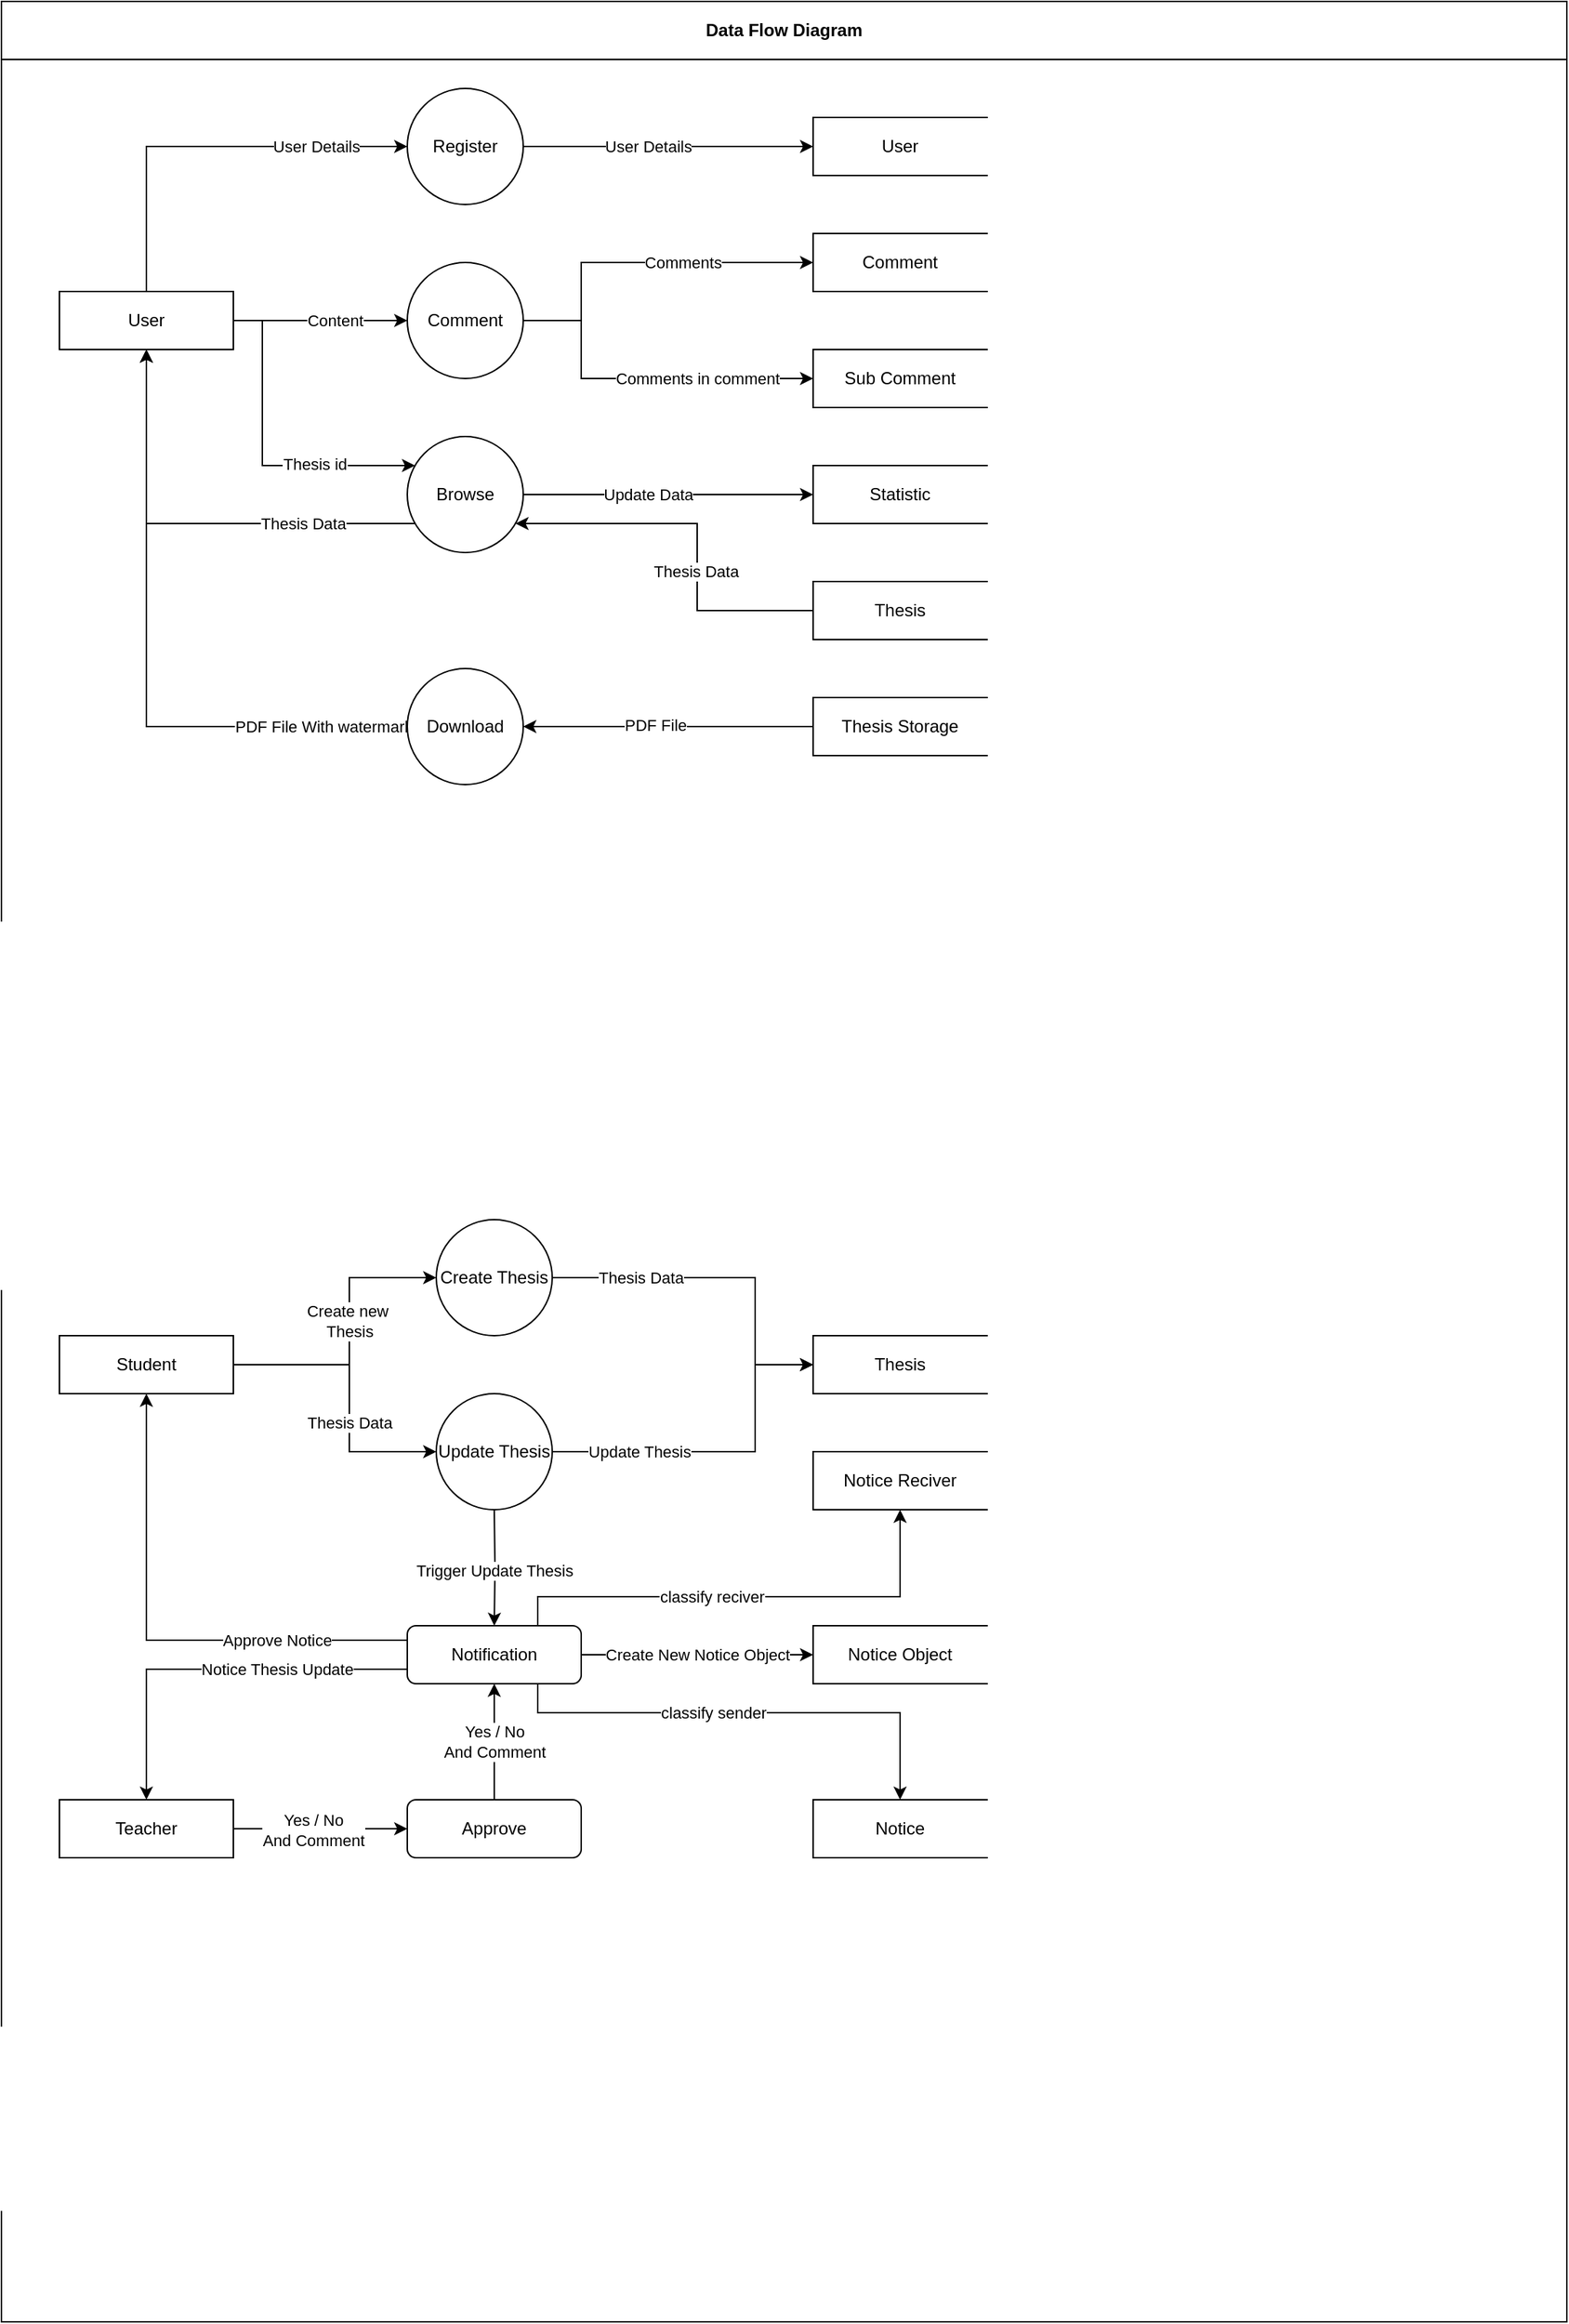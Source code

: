 <mxfile version="28.2.3">
  <diagram name="Page-1" id="c7558073-3199-34d8-9f00-42111426c3f3">
    <mxGraphModel dx="1668" dy="925" grid="1" gridSize="10" guides="1" tooltips="1" connect="1" arrows="1" fold="1" page="1" pageScale="1" pageWidth="1169" pageHeight="1654" background="none" math="0" shadow="0">
      <root>
        <mxCell id="0" />
        <mxCell id="1" parent="0" />
        <mxCell id="XStdR-fWvYOVHQd30nd--1" value="Data Flow Diagram" style="swimlane;whiteSpace=wrap;html=1;startSize=40;" parent="1" vertex="1">
          <mxGeometry x="30" y="40" width="1080" height="1600" as="geometry" />
        </mxCell>
        <mxCell id="7RZN1QD17hf1BqCUszEa-97" style="edgeStyle=orthogonalEdgeStyle;rounded=0;orthogonalLoop=1;jettySize=auto;html=1;entryX=0;entryY=0.5;entryDx=0;entryDy=0;" parent="XStdR-fWvYOVHQd30nd--1" source="7RZN1QD17hf1BqCUszEa-96" edge="1">
          <mxGeometry relative="1" as="geometry">
            <mxPoint x="280" y="100" as="targetPoint" />
            <Array as="points">
              <mxPoint x="100" y="100" />
            </Array>
          </mxGeometry>
        </mxCell>
        <mxCell id="7RZN1QD17hf1BqCUszEa-131" value="User Details" style="edgeLabel;html=1;align=center;verticalAlign=middle;resizable=0;points=[];" parent="7RZN1QD17hf1BqCUszEa-97" vertex="1" connectable="0">
          <mxGeometry x="0.343" y="-2" relative="1" as="geometry">
            <mxPoint x="29" y="-2" as="offset" />
          </mxGeometry>
        </mxCell>
        <mxCell id="7RZN1QD17hf1BqCUszEa-120" style="edgeStyle=orthogonalEdgeStyle;rounded=0;orthogonalLoop=1;jettySize=auto;html=1;" parent="XStdR-fWvYOVHQd30nd--1" source="7RZN1QD17hf1BqCUszEa-96" target="WwdV-Cqw8gRruMzyNpzs-3" edge="1">
          <mxGeometry relative="1" as="geometry">
            <Array as="points">
              <mxPoint x="230" y="220" />
              <mxPoint x="230" y="220" />
            </Array>
            <mxPoint x="280" y="180" as="targetPoint" />
          </mxGeometry>
        </mxCell>
        <mxCell id="7RZN1QD17hf1BqCUszEa-134" value="Content" style="edgeLabel;html=1;align=center;verticalAlign=middle;resizable=0;points=[];" parent="7RZN1QD17hf1BqCUszEa-120" vertex="1" connectable="0">
          <mxGeometry x="0.168" relative="1" as="geometry">
            <mxPoint as="offset" />
          </mxGeometry>
        </mxCell>
        <mxCell id="7RZN1QD17hf1BqCUszEa-181" style="edgeStyle=orthogonalEdgeStyle;rounded=0;orthogonalLoop=1;jettySize=auto;html=1;" parent="XStdR-fWvYOVHQd30nd--1" source="7RZN1QD17hf1BqCUszEa-96" target="WwdV-Cqw8gRruMzyNpzs-5" edge="1">
          <mxGeometry relative="1" as="geometry">
            <Array as="points">
              <mxPoint x="180" y="220" />
              <mxPoint x="180" y="320" />
            </Array>
            <mxPoint x="280" y="340" as="targetPoint" />
          </mxGeometry>
        </mxCell>
        <mxCell id="WwdV-Cqw8gRruMzyNpzs-17" value="Thesis id" style="edgeLabel;html=1;align=center;verticalAlign=middle;resizable=0;points=[];" vertex="1" connectable="0" parent="7RZN1QD17hf1BqCUszEa-181">
          <mxGeometry x="0.383" y="1" relative="1" as="geometry">
            <mxPoint as="offset" />
          </mxGeometry>
        </mxCell>
        <mxCell id="7RZN1QD17hf1BqCUszEa-96" value="User" style="html=1;dashed=0;whiteSpace=wrap;rounded=0;" parent="XStdR-fWvYOVHQd30nd--1" vertex="1">
          <mxGeometry x="40" y="200" width="120" height="40" as="geometry" />
        </mxCell>
        <mxCell id="7RZN1QD17hf1BqCUszEa-109" style="edgeStyle=orthogonalEdgeStyle;rounded=0;orthogonalLoop=1;jettySize=auto;html=1;" parent="XStdR-fWvYOVHQd30nd--1" source="WwdV-Cqw8gRruMzyNpzs-2" target="7RZN1QD17hf1BqCUszEa-108" edge="1">
          <mxGeometry relative="1" as="geometry">
            <Array as="points" />
            <mxPoint x="360" y="100" as="sourcePoint" />
          </mxGeometry>
        </mxCell>
        <mxCell id="7RZN1QD17hf1BqCUszEa-113" value="User Details" style="edgeLabel;html=1;align=center;verticalAlign=middle;resizable=0;points=[];" parent="7RZN1QD17hf1BqCUszEa-109" vertex="1" connectable="0">
          <mxGeometry x="-0.669" y="2" relative="1" as="geometry">
            <mxPoint x="53" y="2" as="offset" />
          </mxGeometry>
        </mxCell>
        <mxCell id="7RZN1QD17hf1BqCUszEa-117" style="edgeStyle=orthogonalEdgeStyle;rounded=0;orthogonalLoop=1;jettySize=auto;html=1;" parent="XStdR-fWvYOVHQd30nd--1" source="WwdV-Cqw8gRruMzyNpzs-3" target="7RZN1QD17hf1BqCUszEa-116" edge="1">
          <mxGeometry relative="1" as="geometry">
            <Array as="points">
              <mxPoint x="400" y="220" />
              <mxPoint x="400" y="260" />
            </Array>
            <mxPoint x="400" y="180.029" as="sourcePoint" />
          </mxGeometry>
        </mxCell>
        <mxCell id="7RZN1QD17hf1BqCUszEa-118" value="Comments in comment" style="edgeLabel;html=1;align=center;verticalAlign=middle;resizable=0;points=[];" parent="7RZN1QD17hf1BqCUszEa-117" vertex="1" connectable="0">
          <mxGeometry x="0.234" y="-1" relative="1" as="geometry">
            <mxPoint x="12" y="-1" as="offset" />
          </mxGeometry>
        </mxCell>
        <mxCell id="7RZN1QD17hf1BqCUszEa-111" value="Comment" style="html=1;dashed=0;whiteSpace=wrap;shape=partialRectangle;right=0;" parent="XStdR-fWvYOVHQd30nd--1" vertex="1">
          <mxGeometry x="560" y="160" width="120" height="40" as="geometry" />
        </mxCell>
        <mxCell id="7RZN1QD17hf1BqCUszEa-114" value="" style="edgeStyle=orthogonalEdgeStyle;rounded=0;orthogonalLoop=1;jettySize=auto;html=1;" parent="XStdR-fWvYOVHQd30nd--1" source="WwdV-Cqw8gRruMzyNpzs-3" target="7RZN1QD17hf1BqCUszEa-111" edge="1">
          <mxGeometry relative="1" as="geometry">
            <mxPoint x="400" y="180" as="sourcePoint" />
            <Array as="points">
              <mxPoint x="400" y="220" />
              <mxPoint x="400" y="180" />
            </Array>
          </mxGeometry>
        </mxCell>
        <mxCell id="7RZN1QD17hf1BqCUszEa-115" value="Comments" style="edgeLabel;html=1;align=center;verticalAlign=middle;resizable=0;points=[];" parent="7RZN1QD17hf1BqCUszEa-114" vertex="1" connectable="0">
          <mxGeometry x="-0.224" y="1" relative="1" as="geometry">
            <mxPoint x="57" y="1" as="offset" />
          </mxGeometry>
        </mxCell>
        <mxCell id="7RZN1QD17hf1BqCUszEa-116" value="Sub Comment" style="html=1;dashed=0;whiteSpace=wrap;shape=partialRectangle;right=0;" parent="XStdR-fWvYOVHQd30nd--1" vertex="1">
          <mxGeometry x="560" y="240" width="120" height="40" as="geometry" />
        </mxCell>
        <mxCell id="7RZN1QD17hf1BqCUszEa-126" style="edgeStyle=orthogonalEdgeStyle;rounded=0;orthogonalLoop=1;jettySize=auto;html=1;entryX=0;entryY=0.5;entryDx=0;entryDy=0;" parent="XStdR-fWvYOVHQd30nd--1" source="WwdV-Cqw8gRruMzyNpzs-19" target="7RZN1QD17hf1BqCUszEa-125" edge="1">
          <mxGeometry relative="1" as="geometry">
            <mxPoint x="400" y="940" as="sourcePoint" />
            <Array as="points">
              <mxPoint x="520" y="880" />
              <mxPoint x="520" y="940" />
            </Array>
          </mxGeometry>
        </mxCell>
        <mxCell id="7RZN1QD17hf1BqCUszEa-127" value="Thesis Data" style="edgeLabel;html=1;align=center;verticalAlign=middle;resizable=0;points=[];" parent="7RZN1QD17hf1BqCUszEa-126" vertex="1" connectable="0">
          <mxGeometry x="-0.211" relative="1" as="geometry">
            <mxPoint x="-34" as="offset" />
          </mxGeometry>
        </mxCell>
        <mxCell id="7RZN1QD17hf1BqCUszEa-124" style="edgeStyle=orthogonalEdgeStyle;rounded=0;orthogonalLoop=1;jettySize=auto;html=1;" parent="XStdR-fWvYOVHQd30nd--1" source="7RZN1QD17hf1BqCUszEa-123" target="WwdV-Cqw8gRruMzyNpzs-19" edge="1">
          <mxGeometry relative="1" as="geometry">
            <mxPoint x="280" y="940" as="targetPoint" />
            <Array as="points">
              <mxPoint x="240" y="940" />
              <mxPoint x="240" y="880" />
            </Array>
          </mxGeometry>
        </mxCell>
        <mxCell id="7RZN1QD17hf1BqCUszEa-128" value="Create new&amp;nbsp;&lt;div&gt;Thesis&lt;/div&gt;" style="edgeLabel;html=1;align=center;verticalAlign=middle;resizable=0;points=[];" parent="7RZN1QD17hf1BqCUszEa-124" vertex="1" connectable="0">
          <mxGeometry x="-0.186" y="3" relative="1" as="geometry">
            <mxPoint x="3" y="-29" as="offset" />
          </mxGeometry>
        </mxCell>
        <mxCell id="7RZN1QD17hf1BqCUszEa-136" style="edgeStyle=orthogonalEdgeStyle;rounded=0;orthogonalLoop=1;jettySize=auto;html=1;" parent="XStdR-fWvYOVHQd30nd--1" source="7RZN1QD17hf1BqCUszEa-123" target="WwdV-Cqw8gRruMzyNpzs-20" edge="1">
          <mxGeometry relative="1" as="geometry">
            <Array as="points">
              <mxPoint x="240" y="940" />
              <mxPoint x="240" y="1000" />
            </Array>
            <mxPoint x="280" y="1020" as="targetPoint" />
          </mxGeometry>
        </mxCell>
        <mxCell id="7RZN1QD17hf1BqCUszEa-137" value="Thesis Data" style="edgeLabel;html=1;align=center;verticalAlign=middle;resizable=0;points=[];" parent="7RZN1QD17hf1BqCUszEa-136" vertex="1" connectable="0">
          <mxGeometry x="0.372" y="-4" relative="1" as="geometry">
            <mxPoint x="4" y="-17" as="offset" />
          </mxGeometry>
        </mxCell>
        <mxCell id="7RZN1QD17hf1BqCUszEa-123" value="Student" style="html=1;dashed=0;whiteSpace=wrap;rounded=0;" parent="XStdR-fWvYOVHQd30nd--1" vertex="1">
          <mxGeometry x="40" y="920" width="120" height="40" as="geometry" />
        </mxCell>
        <mxCell id="7RZN1QD17hf1BqCUszEa-125" value="Thesis" style="html=1;dashed=0;whiteSpace=wrap;shape=partialRectangle;right=0;" parent="XStdR-fWvYOVHQd30nd--1" vertex="1">
          <mxGeometry x="560" y="920" width="120" height="40" as="geometry" />
        </mxCell>
        <mxCell id="7RZN1QD17hf1BqCUszEa-138" style="edgeStyle=orthogonalEdgeStyle;rounded=0;orthogonalLoop=1;jettySize=auto;html=1;entryX=0;entryY=0.5;entryDx=0;entryDy=0;" parent="XStdR-fWvYOVHQd30nd--1" source="WwdV-Cqw8gRruMzyNpzs-20" target="7RZN1QD17hf1BqCUszEa-125" edge="1">
          <mxGeometry relative="1" as="geometry">
            <Array as="points">
              <mxPoint x="520" y="1000" />
              <mxPoint x="520" y="940" />
            </Array>
            <mxPoint x="400" y="1020" as="sourcePoint" />
          </mxGeometry>
        </mxCell>
        <mxCell id="7RZN1QD17hf1BqCUszEa-139" value="Update Thesis" style="edgeLabel;html=1;align=center;verticalAlign=middle;resizable=0;points=[];" parent="7RZN1QD17hf1BqCUszEa-138" vertex="1" connectable="0">
          <mxGeometry x="-0.607" y="-1" relative="1" as="geometry">
            <mxPoint x="13" y="-1" as="offset" />
          </mxGeometry>
        </mxCell>
        <mxCell id="7RZN1QD17hf1BqCUszEa-153" style="edgeStyle=orthogonalEdgeStyle;rounded=0;orthogonalLoop=1;jettySize=auto;html=1;exitX=0.5;exitY=1;exitDx=0;exitDy=0;entryX=0.5;entryY=0;entryDx=0;entryDy=0;" parent="XStdR-fWvYOVHQd30nd--1" target="7RZN1QD17hf1BqCUszEa-152" edge="1">
          <mxGeometry relative="1" as="geometry">
            <mxPoint x="440" y="700" as="targetPoint" />
            <Array as="points" />
            <mxPoint x="340" y="1040" as="sourcePoint" />
          </mxGeometry>
        </mxCell>
        <mxCell id="7RZN1QD17hf1BqCUszEa-154" value="Trigger Update Thesis" style="edgeLabel;html=1;align=center;verticalAlign=middle;resizable=0;points=[];" parent="7RZN1QD17hf1BqCUszEa-153" vertex="1" connectable="0">
          <mxGeometry x="0.081" y="-1" relative="1" as="geometry">
            <mxPoint x="1" y="-1" as="offset" />
          </mxGeometry>
        </mxCell>
        <mxCell id="7RZN1QD17hf1BqCUszEa-157" style="edgeStyle=orthogonalEdgeStyle;rounded=0;orthogonalLoop=1;jettySize=auto;html=1;entryX=0.5;entryY=0;entryDx=0;entryDy=0;exitX=0;exitY=0.75;exitDx=0;exitDy=0;" parent="XStdR-fWvYOVHQd30nd--1" source="7RZN1QD17hf1BqCUszEa-152" target="7RZN1QD17hf1BqCUszEa-156" edge="1">
          <mxGeometry relative="1" as="geometry">
            <mxPoint x="490" y="859.57" as="sourcePoint" />
            <Array as="points">
              <mxPoint x="100" y="1150" />
            </Array>
          </mxGeometry>
        </mxCell>
        <mxCell id="7RZN1QD17hf1BqCUszEa-158" value="Notice Thesis Update" style="edgeLabel;html=1;align=center;verticalAlign=middle;resizable=0;points=[];" parent="7RZN1QD17hf1BqCUszEa-157" vertex="1" connectable="0">
          <mxGeometry x="0.674" y="-1" relative="1" as="geometry">
            <mxPoint x="91" y="-46" as="offset" />
          </mxGeometry>
        </mxCell>
        <mxCell id="7RZN1QD17hf1BqCUszEa-164" style="edgeStyle=orthogonalEdgeStyle;rounded=0;orthogonalLoop=1;jettySize=auto;html=1;entryX=0;entryY=0.5;entryDx=0;entryDy=0;exitX=1;exitY=0.5;exitDx=0;exitDy=0;" parent="XStdR-fWvYOVHQd30nd--1" source="7RZN1QD17hf1BqCUszEa-152" target="7RZN1QD17hf1BqCUszEa-163" edge="1">
          <mxGeometry relative="1" as="geometry">
            <mxPoint x="600" y="740" as="sourcePoint" />
          </mxGeometry>
        </mxCell>
        <mxCell id="7RZN1QD17hf1BqCUszEa-165" value="Create New Notice Object" style="edgeLabel;html=1;align=center;verticalAlign=middle;resizable=0;points=[];" parent="7RZN1QD17hf1BqCUszEa-164" vertex="1" connectable="0">
          <mxGeometry x="-0.038" y="2" relative="1" as="geometry">
            <mxPoint x="3" y="2" as="offset" />
          </mxGeometry>
        </mxCell>
        <mxCell id="7RZN1QD17hf1BqCUszEa-166" style="edgeStyle=orthogonalEdgeStyle;rounded=0;orthogonalLoop=1;jettySize=auto;html=1;entryX=0.5;entryY=1;entryDx=0;entryDy=0;exitX=0.75;exitY=0;exitDx=0;exitDy=0;" parent="XStdR-fWvYOVHQd30nd--1" source="7RZN1QD17hf1BqCUszEa-152" target="7RZN1QD17hf1BqCUszEa-168" edge="1">
          <mxGeometry relative="1" as="geometry">
            <mxPoint x="760" y="700" as="targetPoint" />
            <mxPoint x="590" y="720" as="sourcePoint" />
            <Array as="points">
              <mxPoint x="370" y="1100" />
              <mxPoint x="620" y="1100" />
            </Array>
          </mxGeometry>
        </mxCell>
        <mxCell id="7RZN1QD17hf1BqCUszEa-170" value="classify reciver" style="edgeLabel;html=1;align=center;verticalAlign=middle;resizable=0;points=[];" parent="7RZN1QD17hf1BqCUszEa-166" vertex="1" connectable="0">
          <mxGeometry x="0.688" y="-1" relative="1" as="geometry">
            <mxPoint x="-131" y="8" as="offset" />
          </mxGeometry>
        </mxCell>
        <mxCell id="7RZN1QD17hf1BqCUszEa-169" style="edgeStyle=orthogonalEdgeStyle;rounded=0;orthogonalLoop=1;jettySize=auto;html=1;entryX=0.5;entryY=0;entryDx=0;entryDy=0;exitX=0.75;exitY=1;exitDx=0;exitDy=0;" parent="XStdR-fWvYOVHQd30nd--1" source="7RZN1QD17hf1BqCUszEa-152" target="7RZN1QD17hf1BqCUszEa-167" edge="1">
          <mxGeometry relative="1" as="geometry">
            <mxPoint x="620" y="760" as="sourcePoint" />
            <Array as="points">
              <mxPoint x="370" y="1180" />
              <mxPoint x="620" y="1180" />
            </Array>
          </mxGeometry>
        </mxCell>
        <mxCell id="7RZN1QD17hf1BqCUszEa-172" value="classify sender" style="edgeLabel;html=1;align=center;verticalAlign=middle;resizable=0;points=[];" parent="7RZN1QD17hf1BqCUszEa-169" vertex="1" connectable="0">
          <mxGeometry x="0.683" y="2" relative="1" as="geometry">
            <mxPoint x="-131" y="-8" as="offset" />
          </mxGeometry>
        </mxCell>
        <mxCell id="7RZN1QD17hf1BqCUszEa-175" style="edgeStyle=orthogonalEdgeStyle;rounded=0;orthogonalLoop=1;jettySize=auto;html=1;entryX=0.5;entryY=1;entryDx=0;entryDy=0;exitX=0;exitY=0.25;exitDx=0;exitDy=0;" parent="XStdR-fWvYOVHQd30nd--1" source="7RZN1QD17hf1BqCUszEa-152" target="7RZN1QD17hf1BqCUszEa-123" edge="1">
          <mxGeometry relative="1" as="geometry">
            <mxPoint x="380" y="760" as="sourcePoint" />
          </mxGeometry>
        </mxCell>
        <mxCell id="7RZN1QD17hf1BqCUszEa-176" value="Approve Notice" style="edgeLabel;html=1;align=center;verticalAlign=middle;resizable=0;points=[];" parent="7RZN1QD17hf1BqCUszEa-175" vertex="1" connectable="0">
          <mxGeometry x="0.049" relative="1" as="geometry">
            <mxPoint x="90" y="3" as="offset" />
          </mxGeometry>
        </mxCell>
        <mxCell id="7RZN1QD17hf1BqCUszEa-152" value="Notification" style="html=1;dashed=0;whiteSpace=wrap;glass=0;rounded=1;" parent="XStdR-fWvYOVHQd30nd--1" vertex="1">
          <mxGeometry x="280" y="1120" width="120" height="40" as="geometry" />
        </mxCell>
        <mxCell id="7RZN1QD17hf1BqCUszEa-160" style="edgeStyle=orthogonalEdgeStyle;rounded=0;orthogonalLoop=1;jettySize=auto;html=1;entryX=0;entryY=0.5;entryDx=0;entryDy=0;" parent="XStdR-fWvYOVHQd30nd--1" source="7RZN1QD17hf1BqCUszEa-156" target="7RZN1QD17hf1BqCUszEa-159" edge="1">
          <mxGeometry relative="1" as="geometry" />
        </mxCell>
        <mxCell id="7RZN1QD17hf1BqCUszEa-161" value="Yes / No&lt;div&gt;And Comment&lt;/div&gt;" style="edgeLabel;html=1;align=center;verticalAlign=middle;resizable=0;points=[];" parent="7RZN1QD17hf1BqCUszEa-160" vertex="1" connectable="0">
          <mxGeometry x="-0.093" y="-1" relative="1" as="geometry">
            <mxPoint as="offset" />
          </mxGeometry>
        </mxCell>
        <mxCell id="7RZN1QD17hf1BqCUszEa-156" value="Teacher" style="html=1;dashed=0;whiteSpace=wrap;rounded=0;" parent="XStdR-fWvYOVHQd30nd--1" vertex="1">
          <mxGeometry x="40" y="1240" width="120" height="40" as="geometry" />
        </mxCell>
        <mxCell id="7RZN1QD17hf1BqCUszEa-173" style="edgeStyle=orthogonalEdgeStyle;rounded=0;orthogonalLoop=1;jettySize=auto;html=1;entryX=0.5;entryY=1;entryDx=0;entryDy=0;" parent="XStdR-fWvYOVHQd30nd--1" source="7RZN1QD17hf1BqCUszEa-159" target="7RZN1QD17hf1BqCUszEa-152" edge="1">
          <mxGeometry relative="1" as="geometry">
            <mxPoint x="620" y="879.57" as="targetPoint" />
          </mxGeometry>
        </mxCell>
        <mxCell id="7RZN1QD17hf1BqCUszEa-174" value="Yes / No&lt;div&gt;And Comment&lt;/div&gt;" style="edgeLabel;html=1;align=center;verticalAlign=middle;resizable=0;points=[];" parent="7RZN1QD17hf1BqCUszEa-173" vertex="1" connectable="0">
          <mxGeometry x="-0.327" y="-1" relative="1" as="geometry">
            <mxPoint x="-1" y="-13" as="offset" />
          </mxGeometry>
        </mxCell>
        <mxCell id="7RZN1QD17hf1BqCUszEa-159" value="Approve" style="html=1;dashed=0;whiteSpace=wrap;glass=0;rounded=1;" parent="XStdR-fWvYOVHQd30nd--1" vertex="1">
          <mxGeometry x="280" y="1240" width="120" height="40" as="geometry" />
        </mxCell>
        <mxCell id="7RZN1QD17hf1BqCUszEa-163" value="Notice Object" style="html=1;dashed=0;whiteSpace=wrap;shape=partialRectangle;right=0;" parent="XStdR-fWvYOVHQd30nd--1" vertex="1">
          <mxGeometry x="560" y="1120" width="120" height="40" as="geometry" />
        </mxCell>
        <mxCell id="7RZN1QD17hf1BqCUszEa-167" value="Notice" style="html=1;dashed=0;whiteSpace=wrap;shape=partialRectangle;right=0;" parent="XStdR-fWvYOVHQd30nd--1" vertex="1">
          <mxGeometry x="560" y="1240" width="120" height="40" as="geometry" />
        </mxCell>
        <mxCell id="7RZN1QD17hf1BqCUszEa-168" value="Notice Reciver" style="html=1;dashed=0;whiteSpace=wrap;shape=partialRectangle;right=0;" parent="XStdR-fWvYOVHQd30nd--1" vertex="1">
          <mxGeometry x="560" y="1000" width="120" height="40" as="geometry" />
        </mxCell>
        <mxCell id="7RZN1QD17hf1BqCUszEa-179" style="edgeStyle=orthogonalEdgeStyle;rounded=0;orthogonalLoop=1;jettySize=auto;html=1;" parent="XStdR-fWvYOVHQd30nd--1" source="WwdV-Cqw8gRruMzyNpzs-5" target="7RZN1QD17hf1BqCUszEa-178" edge="1">
          <mxGeometry relative="1" as="geometry">
            <mxPoint x="400" y="340" as="sourcePoint" />
            <Array as="points">
              <mxPoint x="460" y="340" />
              <mxPoint x="460" y="340" />
            </Array>
          </mxGeometry>
        </mxCell>
        <mxCell id="7RZN1QD17hf1BqCUszEa-180" value="Update Data" style="edgeLabel;html=1;align=center;verticalAlign=middle;resizable=0;points=[];" parent="7RZN1QD17hf1BqCUszEa-179" vertex="1" connectable="0">
          <mxGeometry x="-0.139" y="2" relative="1" as="geometry">
            <mxPoint y="2" as="offset" />
          </mxGeometry>
        </mxCell>
        <mxCell id="7RZN1QD17hf1BqCUszEa-178" value="Statistic" style="html=1;dashed=0;whiteSpace=wrap;shape=partialRectangle;right=0;" parent="XStdR-fWvYOVHQd30nd--1" vertex="1">
          <mxGeometry x="560" y="320" width="120" height="40" as="geometry" />
        </mxCell>
        <mxCell id="7RZN1QD17hf1BqCUszEa-190" style="edgeStyle=orthogonalEdgeStyle;rounded=0;orthogonalLoop=1;jettySize=auto;html=1;entryX=0.5;entryY=1;entryDx=0;entryDy=0;" parent="XStdR-fWvYOVHQd30nd--1" source="WwdV-Cqw8gRruMzyNpzs-6" target="7RZN1QD17hf1BqCUszEa-96" edge="1">
          <mxGeometry relative="1" as="geometry">
            <mxPoint x="280" y="610" as="sourcePoint" />
          </mxGeometry>
        </mxCell>
        <mxCell id="7RZN1QD17hf1BqCUszEa-191" value="PDF File With watermark" style="edgeLabel;html=1;align=center;verticalAlign=middle;resizable=0;points=[];" parent="7RZN1QD17hf1BqCUszEa-190" vertex="1" connectable="0">
          <mxGeometry x="-0.361" y="1" relative="1" as="geometry">
            <mxPoint x="82" y="-1" as="offset" />
          </mxGeometry>
        </mxCell>
        <mxCell id="7RZN1QD17hf1BqCUszEa-108" value="User" style="html=1;dashed=0;whiteSpace=wrap;shape=partialRectangle;right=0;" parent="XStdR-fWvYOVHQd30nd--1" vertex="1">
          <mxGeometry x="560" y="80" width="120" height="40" as="geometry" />
        </mxCell>
        <mxCell id="WwdV-Cqw8gRruMzyNpzs-2" value="Register" style="ellipse;whiteSpace=wrap;html=1;aspect=fixed;" vertex="1" parent="XStdR-fWvYOVHQd30nd--1">
          <mxGeometry x="280" y="60" width="80" height="80" as="geometry" />
        </mxCell>
        <mxCell id="WwdV-Cqw8gRruMzyNpzs-3" value="Comment" style="ellipse;whiteSpace=wrap;html=1;aspect=fixed;" vertex="1" parent="XStdR-fWvYOVHQd30nd--1">
          <mxGeometry x="280" y="180" width="80" height="80" as="geometry" />
        </mxCell>
        <mxCell id="WwdV-Cqw8gRruMzyNpzs-11" style="edgeStyle=orthogonalEdgeStyle;rounded=0;orthogonalLoop=1;jettySize=auto;html=1;" edge="1" parent="XStdR-fWvYOVHQd30nd--1" source="WwdV-Cqw8gRruMzyNpzs-5" target="7RZN1QD17hf1BqCUszEa-96">
          <mxGeometry relative="1" as="geometry">
            <Array as="points">
              <mxPoint x="100" y="360" />
            </Array>
          </mxGeometry>
        </mxCell>
        <mxCell id="WwdV-Cqw8gRruMzyNpzs-12" value="Thesis Data" style="edgeLabel;html=1;align=center;verticalAlign=middle;resizable=0;points=[];" vertex="1" connectable="0" parent="WwdV-Cqw8gRruMzyNpzs-11">
          <mxGeometry x="-0.41" y="2" relative="1" as="geometry">
            <mxPoint x="12" y="-2" as="offset" />
          </mxGeometry>
        </mxCell>
        <mxCell id="WwdV-Cqw8gRruMzyNpzs-5" value="Browse" style="ellipse;whiteSpace=wrap;html=1;aspect=fixed;" vertex="1" parent="XStdR-fWvYOVHQd30nd--1">
          <mxGeometry x="280" y="300" width="80" height="80" as="geometry" />
        </mxCell>
        <mxCell id="WwdV-Cqw8gRruMzyNpzs-6" value="Download" style="ellipse;whiteSpace=wrap;html=1;aspect=fixed;" vertex="1" parent="XStdR-fWvYOVHQd30nd--1">
          <mxGeometry x="280" y="460" width="80" height="80" as="geometry" />
        </mxCell>
        <mxCell id="WwdV-Cqw8gRruMzyNpzs-9" style="edgeStyle=orthogonalEdgeStyle;rounded=0;orthogonalLoop=1;jettySize=auto;html=1;" edge="1" parent="XStdR-fWvYOVHQd30nd--1" source="WwdV-Cqw8gRruMzyNpzs-8" target="WwdV-Cqw8gRruMzyNpzs-5">
          <mxGeometry relative="1" as="geometry">
            <mxPoint x="390" y="410" as="targetPoint" />
            <Array as="points">
              <mxPoint x="480" y="420" />
              <mxPoint x="480" y="360" />
            </Array>
          </mxGeometry>
        </mxCell>
        <mxCell id="WwdV-Cqw8gRruMzyNpzs-10" value="Thesis Data" style="edgeLabel;html=1;align=center;verticalAlign=middle;resizable=0;points=[];" vertex="1" connectable="0" parent="WwdV-Cqw8gRruMzyNpzs-9">
          <mxGeometry x="-0.191" y="1" relative="1" as="geometry">
            <mxPoint as="offset" />
          </mxGeometry>
        </mxCell>
        <mxCell id="WwdV-Cqw8gRruMzyNpzs-8" value="Thesis" style="html=1;dashed=0;whiteSpace=wrap;shape=partialRectangle;right=0;" vertex="1" parent="XStdR-fWvYOVHQd30nd--1">
          <mxGeometry x="560" y="400" width="120" height="40" as="geometry" />
        </mxCell>
        <mxCell id="WwdV-Cqw8gRruMzyNpzs-14" style="edgeStyle=orthogonalEdgeStyle;rounded=0;orthogonalLoop=1;jettySize=auto;html=1;" edge="1" parent="XStdR-fWvYOVHQd30nd--1" source="WwdV-Cqw8gRruMzyNpzs-13" target="WwdV-Cqw8gRruMzyNpzs-6">
          <mxGeometry relative="1" as="geometry" />
        </mxCell>
        <mxCell id="WwdV-Cqw8gRruMzyNpzs-15" value="PDF File" style="edgeLabel;html=1;align=center;verticalAlign=middle;resizable=0;points=[];" vertex="1" connectable="0" parent="WwdV-Cqw8gRruMzyNpzs-14">
          <mxGeometry x="0.093" y="-1" relative="1" as="geometry">
            <mxPoint as="offset" />
          </mxGeometry>
        </mxCell>
        <mxCell id="WwdV-Cqw8gRruMzyNpzs-13" value="Thesis Storage" style="html=1;dashed=0;whiteSpace=wrap;shape=partialRectangle;right=0;" vertex="1" parent="XStdR-fWvYOVHQd30nd--1">
          <mxGeometry x="560" y="480" width="120" height="40" as="geometry" />
        </mxCell>
        <mxCell id="WwdV-Cqw8gRruMzyNpzs-19" value="Create Thesis" style="ellipse;whiteSpace=wrap;html=1;aspect=fixed;" vertex="1" parent="XStdR-fWvYOVHQd30nd--1">
          <mxGeometry x="300" y="840" width="80" height="80" as="geometry" />
        </mxCell>
        <mxCell id="WwdV-Cqw8gRruMzyNpzs-20" value="Update Thesis" style="ellipse;whiteSpace=wrap;html=1;aspect=fixed;" vertex="1" parent="XStdR-fWvYOVHQd30nd--1">
          <mxGeometry x="300" y="960" width="80" height="80" as="geometry" />
        </mxCell>
      </root>
    </mxGraphModel>
  </diagram>
</mxfile>
